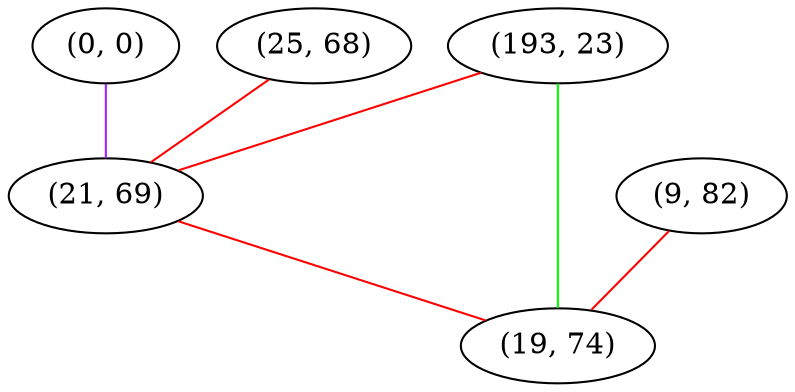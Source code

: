 graph "" {
"(0, 0)";
"(25, 68)";
"(193, 23)";
"(21, 69)";
"(9, 82)";
"(19, 74)";
"(0, 0)" -- "(21, 69)"  [color=purple, key=0, weight=4];
"(25, 68)" -- "(21, 69)"  [color=red, key=0, weight=1];
"(193, 23)" -- "(19, 74)"  [color=green, key=0, weight=2];
"(193, 23)" -- "(21, 69)"  [color=red, key=0, weight=1];
"(21, 69)" -- "(19, 74)"  [color=red, key=0, weight=1];
"(9, 82)" -- "(19, 74)"  [color=red, key=0, weight=1];
}
